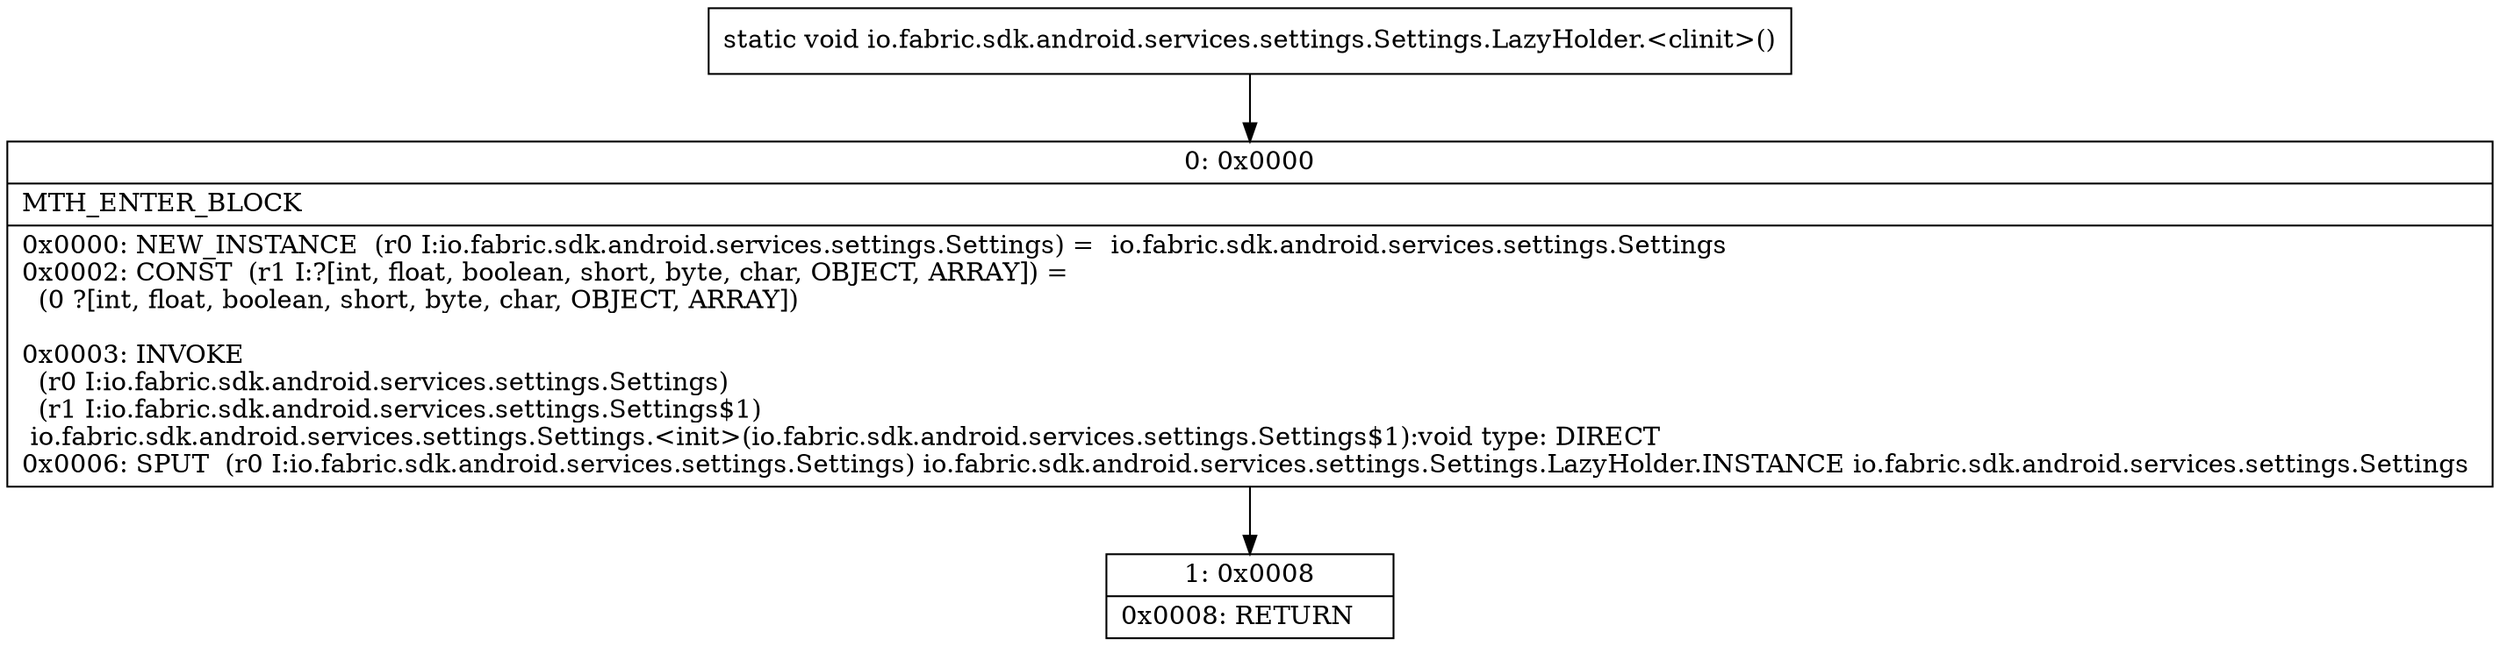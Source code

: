 digraph "CFG forio.fabric.sdk.android.services.settings.Settings.LazyHolder.\<clinit\>()V" {
Node_0 [shape=record,label="{0\:\ 0x0000|MTH_ENTER_BLOCK\l|0x0000: NEW_INSTANCE  (r0 I:io.fabric.sdk.android.services.settings.Settings) =  io.fabric.sdk.android.services.settings.Settings \l0x0002: CONST  (r1 I:?[int, float, boolean, short, byte, char, OBJECT, ARRAY]) = \l  (0 ?[int, float, boolean, short, byte, char, OBJECT, ARRAY])\l \l0x0003: INVOKE  \l  (r0 I:io.fabric.sdk.android.services.settings.Settings)\l  (r1 I:io.fabric.sdk.android.services.settings.Settings$1)\l io.fabric.sdk.android.services.settings.Settings.\<init\>(io.fabric.sdk.android.services.settings.Settings$1):void type: DIRECT \l0x0006: SPUT  (r0 I:io.fabric.sdk.android.services.settings.Settings) io.fabric.sdk.android.services.settings.Settings.LazyHolder.INSTANCE io.fabric.sdk.android.services.settings.Settings \l}"];
Node_1 [shape=record,label="{1\:\ 0x0008|0x0008: RETURN   \l}"];
MethodNode[shape=record,label="{static void io.fabric.sdk.android.services.settings.Settings.LazyHolder.\<clinit\>() }"];
MethodNode -> Node_0;
Node_0 -> Node_1;
}

